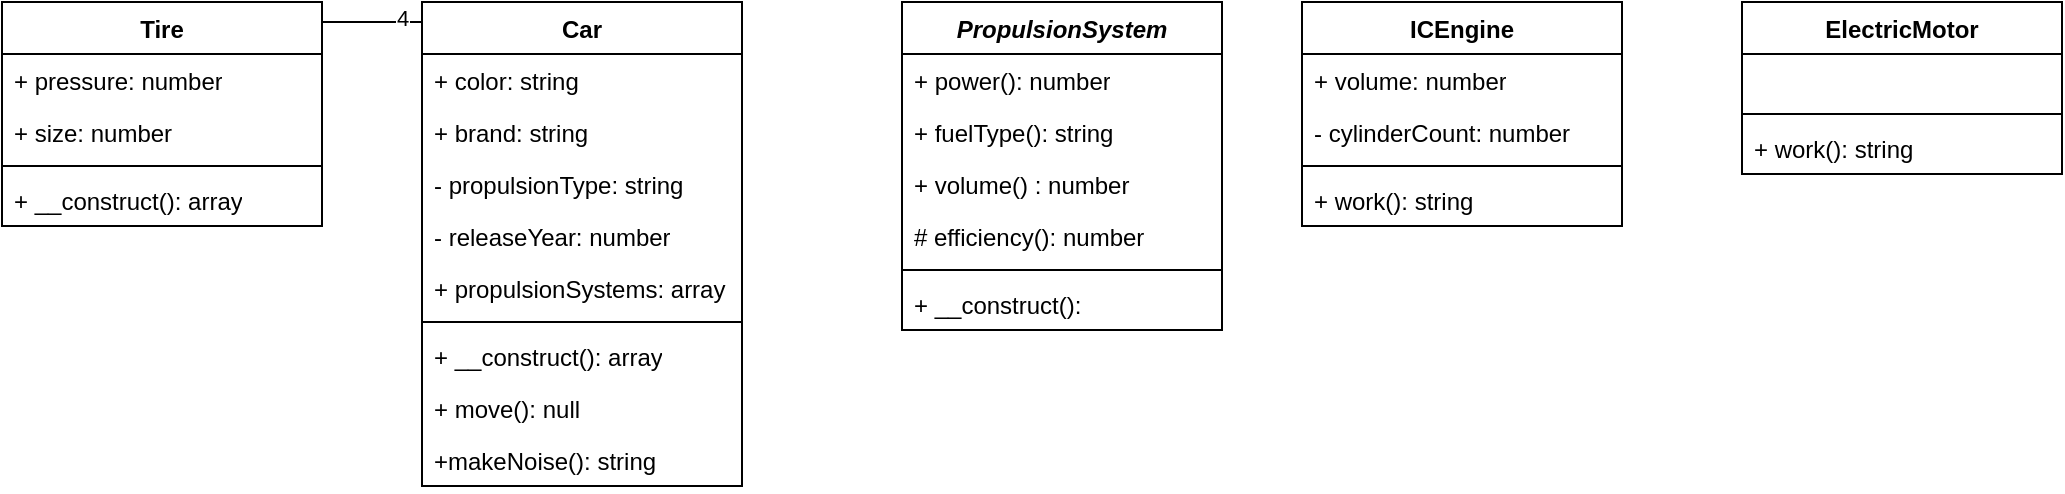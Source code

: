<mxfile version="26.1.1">
  <diagram name="Page-1" id="Gs3L8IIN_-Py-_ghQAl8">
    <mxGraphModel dx="2774" dy="780" grid="1" gridSize="10" guides="1" tooltips="1" connect="1" arrows="1" fold="1" page="1" pageScale="1" pageWidth="1100" pageHeight="850" math="0" shadow="0">
      <root>
        <mxCell id="0" />
        <mxCell id="1" parent="0" />
        <mxCell id="LCsOYGC6iY6YAHcEEnMt-1" value="Car" style="swimlane;fontStyle=1;align=center;verticalAlign=top;childLayout=stackLayout;horizontal=1;startSize=26;horizontalStack=0;resizeParent=1;resizeParentMax=0;resizeLast=0;collapsible=1;marginBottom=0;whiteSpace=wrap;html=1;" parent="1" vertex="1">
          <mxGeometry x="150" y="390" width="160" height="242" as="geometry" />
        </mxCell>
        <mxCell id="LCsOYGC6iY6YAHcEEnMt-2" value="+ color: string" style="text;strokeColor=none;fillColor=none;align=left;verticalAlign=top;spacingLeft=4;spacingRight=4;overflow=hidden;rotatable=0;points=[[0,0.5],[1,0.5]];portConstraint=eastwest;whiteSpace=wrap;html=1;" parent="LCsOYGC6iY6YAHcEEnMt-1" vertex="1">
          <mxGeometry y="26" width="160" height="26" as="geometry" />
        </mxCell>
        <mxCell id="LCsOYGC6iY6YAHcEEnMt-24" value="+ brand: string" style="text;strokeColor=none;fillColor=none;align=left;verticalAlign=top;spacingLeft=4;spacingRight=4;overflow=hidden;rotatable=0;points=[[0,0.5],[1,0.5]];portConstraint=eastwest;whiteSpace=wrap;html=1;" parent="LCsOYGC6iY6YAHcEEnMt-1" vertex="1">
          <mxGeometry y="52" width="160" height="26" as="geometry" />
        </mxCell>
        <mxCell id="LCsOYGC6iY6YAHcEEnMt-25" value="- propulsionType: string" style="text;strokeColor=none;fillColor=none;align=left;verticalAlign=top;spacingLeft=4;spacingRight=4;overflow=hidden;rotatable=0;points=[[0,0.5],[1,0.5]];portConstraint=eastwest;whiteSpace=wrap;html=1;" parent="LCsOYGC6iY6YAHcEEnMt-1" vertex="1">
          <mxGeometry y="78" width="160" height="26" as="geometry" />
        </mxCell>
        <mxCell id="LCsOYGC6iY6YAHcEEnMt-26" value="- releaseYear: number" style="text;strokeColor=none;fillColor=none;align=left;verticalAlign=top;spacingLeft=4;spacingRight=4;overflow=hidden;rotatable=0;points=[[0,0.5],[1,0.5]];portConstraint=eastwest;whiteSpace=wrap;html=1;" parent="LCsOYGC6iY6YAHcEEnMt-1" vertex="1">
          <mxGeometry y="104" width="160" height="26" as="geometry" />
        </mxCell>
        <mxCell id="8urcRPi27V9yT56gOJ7f-1" value="+ propulsionSystems: array" style="text;strokeColor=none;fillColor=none;align=left;verticalAlign=top;spacingLeft=4;spacingRight=4;overflow=hidden;rotatable=0;points=[[0,0.5],[1,0.5]];portConstraint=eastwest;whiteSpace=wrap;html=1;" vertex="1" parent="LCsOYGC6iY6YAHcEEnMt-1">
          <mxGeometry y="130" width="160" height="26" as="geometry" />
        </mxCell>
        <mxCell id="LCsOYGC6iY6YAHcEEnMt-3" value="" style="line;strokeWidth=1;fillColor=none;align=left;verticalAlign=middle;spacingTop=-1;spacingLeft=3;spacingRight=3;rotatable=0;labelPosition=right;points=[];portConstraint=eastwest;strokeColor=inherit;" parent="LCsOYGC6iY6YAHcEEnMt-1" vertex="1">
          <mxGeometry y="156" width="160" height="8" as="geometry" />
        </mxCell>
        <mxCell id="LCsOYGC6iY6YAHcEEnMt-4" value="+ __construct(): array" style="text;strokeColor=none;fillColor=none;align=left;verticalAlign=top;spacingLeft=4;spacingRight=4;overflow=hidden;rotatable=0;points=[[0,0.5],[1,0.5]];portConstraint=eastwest;whiteSpace=wrap;html=1;" parent="LCsOYGC6iY6YAHcEEnMt-1" vertex="1">
          <mxGeometry y="164" width="160" height="26" as="geometry" />
        </mxCell>
        <mxCell id="LCsOYGC6iY6YAHcEEnMt-5" value="+ move(): null" style="text;strokeColor=none;fillColor=none;align=left;verticalAlign=top;spacingLeft=4;spacingRight=4;overflow=hidden;rotatable=0;points=[[0,0.5],[1,0.5]];portConstraint=eastwest;whiteSpace=wrap;html=1;" parent="LCsOYGC6iY6YAHcEEnMt-1" vertex="1">
          <mxGeometry y="190" width="160" height="26" as="geometry" />
        </mxCell>
        <mxCell id="LCsOYGC6iY6YAHcEEnMt-6" value="+makeNoise(): string" style="text;strokeColor=none;fillColor=none;align=left;verticalAlign=top;spacingLeft=4;spacingRight=4;overflow=hidden;rotatable=0;points=[[0,0.5],[1,0.5]];portConstraint=eastwest;whiteSpace=wrap;html=1;" parent="LCsOYGC6iY6YAHcEEnMt-1" vertex="1">
          <mxGeometry y="216" width="160" height="26" as="geometry" />
        </mxCell>
        <mxCell id="LCsOYGC6iY6YAHcEEnMt-7" value="ICEngine" style="swimlane;fontStyle=1;align=center;verticalAlign=top;childLayout=stackLayout;horizontal=1;startSize=26;horizontalStack=0;resizeParent=1;resizeParentMax=0;resizeLast=0;collapsible=1;marginBottom=0;whiteSpace=wrap;html=1;" parent="1" vertex="1">
          <mxGeometry x="590" y="390" width="160" height="112" as="geometry" />
        </mxCell>
        <mxCell id="LCsOYGC6iY6YAHcEEnMt-8" value="+ volume: number" style="text;strokeColor=none;fillColor=none;align=left;verticalAlign=top;spacingLeft=4;spacingRight=4;overflow=hidden;rotatable=0;points=[[0,0.5],[1,0.5]];portConstraint=eastwest;whiteSpace=wrap;html=1;" parent="LCsOYGC6iY6YAHcEEnMt-7" vertex="1">
          <mxGeometry y="26" width="160" height="26" as="geometry" />
        </mxCell>
        <mxCell id="LCsOYGC6iY6YAHcEEnMt-28" value="- cylinderCount: number" style="text;strokeColor=none;fillColor=none;align=left;verticalAlign=top;spacingLeft=4;spacingRight=4;overflow=hidden;rotatable=0;points=[[0,0.5],[1,0.5]];portConstraint=eastwest;whiteSpace=wrap;html=1;" parent="LCsOYGC6iY6YAHcEEnMt-7" vertex="1">
          <mxGeometry y="52" width="160" height="26" as="geometry" />
        </mxCell>
        <mxCell id="LCsOYGC6iY6YAHcEEnMt-9" value="" style="line;strokeWidth=1;fillColor=none;align=left;verticalAlign=middle;spacingTop=-1;spacingLeft=3;spacingRight=3;rotatable=0;labelPosition=right;points=[];portConstraint=eastwest;strokeColor=inherit;" parent="LCsOYGC6iY6YAHcEEnMt-7" vertex="1">
          <mxGeometry y="78" width="160" height="8" as="geometry" />
        </mxCell>
        <mxCell id="LCsOYGC6iY6YAHcEEnMt-10" value="+ work(): string" style="text;strokeColor=none;fillColor=none;align=left;verticalAlign=top;spacingLeft=4;spacingRight=4;overflow=hidden;rotatable=0;points=[[0,0.5],[1,0.5]];portConstraint=eastwest;whiteSpace=wrap;html=1;" parent="LCsOYGC6iY6YAHcEEnMt-7" vertex="1">
          <mxGeometry y="86" width="160" height="26" as="geometry" />
        </mxCell>
        <mxCell id="LCsOYGC6iY6YAHcEEnMt-13" value="ElectricMotor" style="swimlane;fontStyle=1;align=center;verticalAlign=top;childLayout=stackLayout;horizontal=1;startSize=26;horizontalStack=0;resizeParent=1;resizeParentMax=0;resizeLast=0;collapsible=1;marginBottom=0;whiteSpace=wrap;html=1;" parent="1" vertex="1">
          <mxGeometry x="810" y="390" width="160" height="86" as="geometry" />
        </mxCell>
        <mxCell id="LCsOYGC6iY6YAHcEEnMt-14" value="&amp;nbsp;" style="text;strokeColor=none;fillColor=none;align=left;verticalAlign=top;spacingLeft=4;spacingRight=4;overflow=hidden;rotatable=0;points=[[0,0.5],[1,0.5]];portConstraint=eastwest;whiteSpace=wrap;html=1;" parent="LCsOYGC6iY6YAHcEEnMt-13" vertex="1">
          <mxGeometry y="26" width="160" height="26" as="geometry" />
        </mxCell>
        <mxCell id="LCsOYGC6iY6YAHcEEnMt-15" value="" style="line;strokeWidth=1;fillColor=none;align=left;verticalAlign=middle;spacingTop=-1;spacingLeft=3;spacingRight=3;rotatable=0;labelPosition=right;points=[];portConstraint=eastwest;strokeColor=inherit;" parent="LCsOYGC6iY6YAHcEEnMt-13" vertex="1">
          <mxGeometry y="52" width="160" height="8" as="geometry" />
        </mxCell>
        <mxCell id="LCsOYGC6iY6YAHcEEnMt-16" value="+ work(): string" style="text;strokeColor=none;fillColor=none;align=left;verticalAlign=top;spacingLeft=4;spacingRight=4;overflow=hidden;rotatable=0;points=[[0,0.5],[1,0.5]];portConstraint=eastwest;whiteSpace=wrap;html=1;" parent="LCsOYGC6iY6YAHcEEnMt-13" vertex="1">
          <mxGeometry y="60" width="160" height="26" as="geometry" />
        </mxCell>
        <mxCell id="LCsOYGC6iY6YAHcEEnMt-17" value="&lt;i&gt;PropulsionSystem&lt;/i&gt;" style="swimlane;fontStyle=1;align=center;verticalAlign=top;childLayout=stackLayout;horizontal=1;startSize=26;horizontalStack=0;resizeParent=1;resizeParentMax=0;resizeLast=0;collapsible=1;marginBottom=0;whiteSpace=wrap;html=1;" parent="1" vertex="1">
          <mxGeometry x="390" y="390" width="160" height="164" as="geometry" />
        </mxCell>
        <mxCell id="LCsOYGC6iY6YAHcEEnMt-18" value="+ power(): number" style="text;strokeColor=none;fillColor=none;align=left;verticalAlign=top;spacingLeft=4;spacingRight=4;overflow=hidden;rotatable=0;points=[[0,0.5],[1,0.5]];portConstraint=eastwest;whiteSpace=wrap;html=1;" parent="LCsOYGC6iY6YAHcEEnMt-17" vertex="1">
          <mxGeometry y="26" width="160" height="26" as="geometry" />
        </mxCell>
        <mxCell id="LCsOYGC6iY6YAHcEEnMt-36" value="+ fuelType(): string" style="text;strokeColor=none;fillColor=none;align=left;verticalAlign=top;spacingLeft=4;spacingRight=4;overflow=hidden;rotatable=0;points=[[0,0.5],[1,0.5]];portConstraint=eastwest;whiteSpace=wrap;html=1;" parent="LCsOYGC6iY6YAHcEEnMt-17" vertex="1">
          <mxGeometry y="52" width="160" height="26" as="geometry" />
        </mxCell>
        <mxCell id="8urcRPi27V9yT56gOJ7f-11" value="+ volume() : number" style="text;strokeColor=none;fillColor=none;align=left;verticalAlign=top;spacingLeft=4;spacingRight=4;overflow=hidden;rotatable=0;points=[[0,0.5],[1,0.5]];portConstraint=eastwest;whiteSpace=wrap;html=1;" vertex="1" parent="LCsOYGC6iY6YAHcEEnMt-17">
          <mxGeometry y="78" width="160" height="26" as="geometry" />
        </mxCell>
        <mxCell id="LCsOYGC6iY6YAHcEEnMt-37" value="# efficiency(): number" style="text;strokeColor=none;fillColor=none;align=left;verticalAlign=top;spacingLeft=4;spacingRight=4;overflow=hidden;rotatable=0;points=[[0,0.5],[1,0.5]];portConstraint=eastwest;whiteSpace=wrap;html=1;" parent="LCsOYGC6iY6YAHcEEnMt-17" vertex="1">
          <mxGeometry y="104" width="160" height="26" as="geometry" />
        </mxCell>
        <mxCell id="LCsOYGC6iY6YAHcEEnMt-19" value="" style="line;strokeWidth=1;fillColor=none;align=left;verticalAlign=middle;spacingTop=-1;spacingLeft=3;spacingRight=3;rotatable=0;labelPosition=right;points=[];portConstraint=eastwest;strokeColor=inherit;" parent="LCsOYGC6iY6YAHcEEnMt-17" vertex="1">
          <mxGeometry y="130" width="160" height="8" as="geometry" />
        </mxCell>
        <mxCell id="LCsOYGC6iY6YAHcEEnMt-22" value="+ __construct():" style="text;strokeColor=none;fillColor=none;align=left;verticalAlign=top;spacingLeft=4;spacingRight=4;overflow=hidden;rotatable=0;points=[[0,0.5],[1,0.5]];portConstraint=eastwest;whiteSpace=wrap;html=1;" parent="LCsOYGC6iY6YAHcEEnMt-17" vertex="1">
          <mxGeometry y="138" width="160" height="26" as="geometry" />
        </mxCell>
        <mxCell id="LCsOYGC6iY6YAHcEEnMt-30" value="Tire" style="swimlane;fontStyle=1;align=center;verticalAlign=top;childLayout=stackLayout;horizontal=1;startSize=26;horizontalStack=0;resizeParent=1;resizeParentMax=0;resizeLast=0;collapsible=1;marginBottom=0;whiteSpace=wrap;html=1;" parent="1" vertex="1">
          <mxGeometry x="-60" y="390" width="160" height="112" as="geometry" />
        </mxCell>
        <mxCell id="LCsOYGC6iY6YAHcEEnMt-31" value="+ pressure: number" style="text;strokeColor=none;fillColor=none;align=left;verticalAlign=top;spacingLeft=4;spacingRight=4;overflow=hidden;rotatable=0;points=[[0,0.5],[1,0.5]];portConstraint=eastwest;whiteSpace=wrap;html=1;" parent="LCsOYGC6iY6YAHcEEnMt-30" vertex="1">
          <mxGeometry y="26" width="160" height="26" as="geometry" />
        </mxCell>
        <mxCell id="LCsOYGC6iY6YAHcEEnMt-34" value="+ size: number" style="text;strokeColor=none;fillColor=none;align=left;verticalAlign=top;spacingLeft=4;spacingRight=4;overflow=hidden;rotatable=0;points=[[0,0.5],[1,0.5]];portConstraint=eastwest;whiteSpace=wrap;html=1;" parent="LCsOYGC6iY6YAHcEEnMt-30" vertex="1">
          <mxGeometry y="52" width="160" height="26" as="geometry" />
        </mxCell>
        <mxCell id="LCsOYGC6iY6YAHcEEnMt-32" value="" style="line;strokeWidth=1;fillColor=none;align=left;verticalAlign=middle;spacingTop=-1;spacingLeft=3;spacingRight=3;rotatable=0;labelPosition=right;points=[];portConstraint=eastwest;strokeColor=inherit;" parent="LCsOYGC6iY6YAHcEEnMt-30" vertex="1">
          <mxGeometry y="78" width="160" height="8" as="geometry" />
        </mxCell>
        <mxCell id="LCsOYGC6iY6YAHcEEnMt-33" value="+ __construct(): array" style="text;strokeColor=none;fillColor=none;align=left;verticalAlign=top;spacingLeft=4;spacingRight=4;overflow=hidden;rotatable=0;points=[[0,0.5],[1,0.5]];portConstraint=eastwest;whiteSpace=wrap;html=1;" parent="LCsOYGC6iY6YAHcEEnMt-30" vertex="1">
          <mxGeometry y="86" width="160" height="26" as="geometry" />
        </mxCell>
        <mxCell id="8urcRPi27V9yT56gOJ7f-12" value="" style="endArrow=none;html=1;rounded=0;" edge="1" parent="1">
          <mxGeometry width="50" height="50" relative="1" as="geometry">
            <mxPoint x="100" y="400" as="sourcePoint" />
            <mxPoint x="150" y="400" as="targetPoint" />
          </mxGeometry>
        </mxCell>
        <mxCell id="8urcRPi27V9yT56gOJ7f-13" value="4" style="edgeLabel;html=1;align=center;verticalAlign=middle;resizable=0;points=[];" vertex="1" connectable="0" parent="8urcRPi27V9yT56gOJ7f-12">
          <mxGeometry x="0.6" y="2" relative="1" as="geometry">
            <mxPoint as="offset" />
          </mxGeometry>
        </mxCell>
      </root>
    </mxGraphModel>
  </diagram>
</mxfile>
